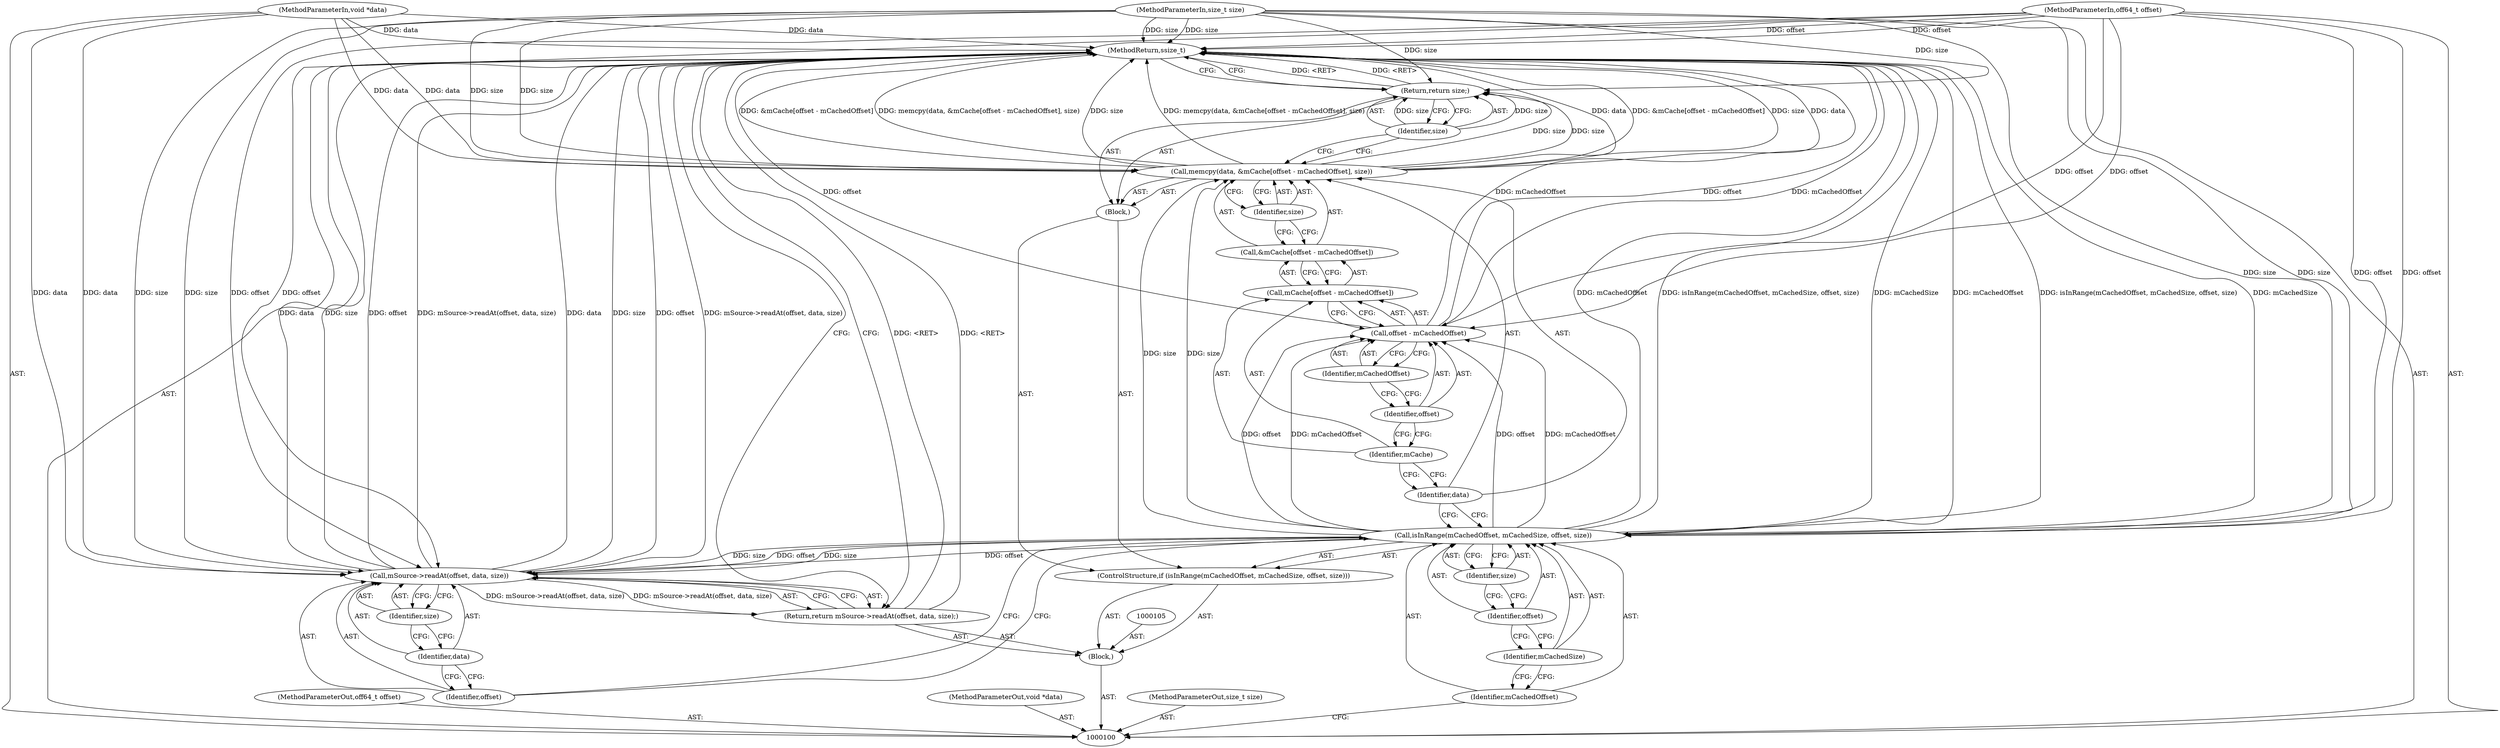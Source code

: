 digraph "0_Android_d48f0f145f8f0f4472bc0af668ac9a8bce44ba9b_1" {
"1000129" [label="(MethodReturn,ssize_t)"];
"1000101" [label="(MethodParameterIn,off64_t offset)"];
"1000171" [label="(MethodParameterOut,off64_t offset)"];
"1000102" [label="(MethodParameterIn,void *data)"];
"1000172" [label="(MethodParameterOut,void *data)"];
"1000103" [label="(MethodParameterIn,size_t size)"];
"1000173" [label="(MethodParameterOut,size_t size)"];
"1000104" [label="(Block,)"];
"1000108" [label="(Identifier,mCachedOffset)"];
"1000109" [label="(Identifier,mCachedSize)"];
"1000106" [label="(ControlStructure,if (isInRange(mCachedOffset, mCachedSize, offset, size)))"];
"1000110" [label="(Identifier,offset)"];
"1000111" [label="(Identifier,size)"];
"1000112" [label="(Block,)"];
"1000107" [label="(Call,isInRange(mCachedOffset, mCachedSize, offset, size))"];
"1000114" [label="(Identifier,data)"];
"1000115" [label="(Call,&mCache[offset - mCachedOffset])"];
"1000116" [label="(Call,mCache[offset - mCachedOffset])"];
"1000117" [label="(Identifier,mCache)"];
"1000118" [label="(Call,offset - mCachedOffset)"];
"1000119" [label="(Identifier,offset)"];
"1000120" [label="(Identifier,mCachedOffset)"];
"1000121" [label="(Identifier,size)"];
"1000113" [label="(Call,memcpy(data, &mCache[offset - mCachedOffset], size))"];
"1000123" [label="(Identifier,size)"];
"1000122" [label="(Return,return size;)"];
"1000124" [label="(Return,return mSource->readAt(offset, data, size);)"];
"1000126" [label="(Identifier,offset)"];
"1000127" [label="(Identifier,data)"];
"1000128" [label="(Identifier,size)"];
"1000125" [label="(Call,mSource->readAt(offset, data, size))"];
"1000129" -> "1000100"  [label="AST: "];
"1000129" -> "1000122"  [label="CFG: "];
"1000129" -> "1000124"  [label="CFG: "];
"1000122" -> "1000129"  [label="DDG: <RET>"];
"1000124" -> "1000129"  [label="DDG: <RET>"];
"1000125" -> "1000129"  [label="DDG: offset"];
"1000125" -> "1000129"  [label="DDG: mSource->readAt(offset, data, size)"];
"1000125" -> "1000129"  [label="DDG: data"];
"1000125" -> "1000129"  [label="DDG: size"];
"1000107" -> "1000129"  [label="DDG: mCachedOffset"];
"1000107" -> "1000129"  [label="DDG: isInRange(mCachedOffset, mCachedSize, offset, size)"];
"1000107" -> "1000129"  [label="DDG: mCachedSize"];
"1000113" -> "1000129"  [label="DDG: data"];
"1000113" -> "1000129"  [label="DDG: &mCache[offset - mCachedOffset]"];
"1000113" -> "1000129"  [label="DDG: size"];
"1000113" -> "1000129"  [label="DDG: memcpy(data, &mCache[offset - mCachedOffset], size)"];
"1000103" -> "1000129"  [label="DDG: size"];
"1000102" -> "1000129"  [label="DDG: data"];
"1000118" -> "1000129"  [label="DDG: offset"];
"1000118" -> "1000129"  [label="DDG: mCachedOffset"];
"1000101" -> "1000129"  [label="DDG: offset"];
"1000101" -> "1000100"  [label="AST: "];
"1000101" -> "1000129"  [label="DDG: offset"];
"1000101" -> "1000107"  [label="DDG: offset"];
"1000101" -> "1000118"  [label="DDG: offset"];
"1000101" -> "1000125"  [label="DDG: offset"];
"1000171" -> "1000100"  [label="AST: "];
"1000102" -> "1000100"  [label="AST: "];
"1000102" -> "1000129"  [label="DDG: data"];
"1000102" -> "1000113"  [label="DDG: data"];
"1000102" -> "1000125"  [label="DDG: data"];
"1000172" -> "1000100"  [label="AST: "];
"1000103" -> "1000100"  [label="AST: "];
"1000103" -> "1000129"  [label="DDG: size"];
"1000103" -> "1000107"  [label="DDG: size"];
"1000103" -> "1000113"  [label="DDG: size"];
"1000103" -> "1000122"  [label="DDG: size"];
"1000103" -> "1000125"  [label="DDG: size"];
"1000173" -> "1000100"  [label="AST: "];
"1000104" -> "1000100"  [label="AST: "];
"1000105" -> "1000104"  [label="AST: "];
"1000106" -> "1000104"  [label="AST: "];
"1000124" -> "1000104"  [label="AST: "];
"1000108" -> "1000107"  [label="AST: "];
"1000108" -> "1000100"  [label="CFG: "];
"1000109" -> "1000108"  [label="CFG: "];
"1000109" -> "1000107"  [label="AST: "];
"1000109" -> "1000108"  [label="CFG: "];
"1000110" -> "1000109"  [label="CFG: "];
"1000106" -> "1000104"  [label="AST: "];
"1000107" -> "1000106"  [label="AST: "];
"1000112" -> "1000106"  [label="AST: "];
"1000110" -> "1000107"  [label="AST: "];
"1000110" -> "1000109"  [label="CFG: "];
"1000111" -> "1000110"  [label="CFG: "];
"1000111" -> "1000107"  [label="AST: "];
"1000111" -> "1000110"  [label="CFG: "];
"1000107" -> "1000111"  [label="CFG: "];
"1000112" -> "1000106"  [label="AST: "];
"1000113" -> "1000112"  [label="AST: "];
"1000122" -> "1000112"  [label="AST: "];
"1000107" -> "1000106"  [label="AST: "];
"1000107" -> "1000111"  [label="CFG: "];
"1000108" -> "1000107"  [label="AST: "];
"1000109" -> "1000107"  [label="AST: "];
"1000110" -> "1000107"  [label="AST: "];
"1000111" -> "1000107"  [label="AST: "];
"1000114" -> "1000107"  [label="CFG: "];
"1000126" -> "1000107"  [label="CFG: "];
"1000107" -> "1000129"  [label="DDG: mCachedOffset"];
"1000107" -> "1000129"  [label="DDG: isInRange(mCachedOffset, mCachedSize, offset, size)"];
"1000107" -> "1000129"  [label="DDG: mCachedSize"];
"1000101" -> "1000107"  [label="DDG: offset"];
"1000103" -> "1000107"  [label="DDG: size"];
"1000107" -> "1000118"  [label="DDG: offset"];
"1000107" -> "1000118"  [label="DDG: mCachedOffset"];
"1000107" -> "1000113"  [label="DDG: size"];
"1000107" -> "1000125"  [label="DDG: offset"];
"1000107" -> "1000125"  [label="DDG: size"];
"1000114" -> "1000113"  [label="AST: "];
"1000114" -> "1000107"  [label="CFG: "];
"1000117" -> "1000114"  [label="CFG: "];
"1000115" -> "1000113"  [label="AST: "];
"1000115" -> "1000116"  [label="CFG: "];
"1000116" -> "1000115"  [label="AST: "];
"1000121" -> "1000115"  [label="CFG: "];
"1000116" -> "1000115"  [label="AST: "];
"1000116" -> "1000118"  [label="CFG: "];
"1000117" -> "1000116"  [label="AST: "];
"1000118" -> "1000116"  [label="AST: "];
"1000115" -> "1000116"  [label="CFG: "];
"1000117" -> "1000116"  [label="AST: "];
"1000117" -> "1000114"  [label="CFG: "];
"1000119" -> "1000117"  [label="CFG: "];
"1000118" -> "1000116"  [label="AST: "];
"1000118" -> "1000120"  [label="CFG: "];
"1000119" -> "1000118"  [label="AST: "];
"1000120" -> "1000118"  [label="AST: "];
"1000116" -> "1000118"  [label="CFG: "];
"1000118" -> "1000129"  [label="DDG: offset"];
"1000118" -> "1000129"  [label="DDG: mCachedOffset"];
"1000107" -> "1000118"  [label="DDG: offset"];
"1000107" -> "1000118"  [label="DDG: mCachedOffset"];
"1000101" -> "1000118"  [label="DDG: offset"];
"1000119" -> "1000118"  [label="AST: "];
"1000119" -> "1000117"  [label="CFG: "];
"1000120" -> "1000119"  [label="CFG: "];
"1000120" -> "1000118"  [label="AST: "];
"1000120" -> "1000119"  [label="CFG: "];
"1000118" -> "1000120"  [label="CFG: "];
"1000121" -> "1000113"  [label="AST: "];
"1000121" -> "1000115"  [label="CFG: "];
"1000113" -> "1000121"  [label="CFG: "];
"1000113" -> "1000112"  [label="AST: "];
"1000113" -> "1000121"  [label="CFG: "];
"1000114" -> "1000113"  [label="AST: "];
"1000115" -> "1000113"  [label="AST: "];
"1000121" -> "1000113"  [label="AST: "];
"1000123" -> "1000113"  [label="CFG: "];
"1000113" -> "1000129"  [label="DDG: data"];
"1000113" -> "1000129"  [label="DDG: &mCache[offset - mCachedOffset]"];
"1000113" -> "1000129"  [label="DDG: size"];
"1000113" -> "1000129"  [label="DDG: memcpy(data, &mCache[offset - mCachedOffset], size)"];
"1000102" -> "1000113"  [label="DDG: data"];
"1000107" -> "1000113"  [label="DDG: size"];
"1000103" -> "1000113"  [label="DDG: size"];
"1000113" -> "1000122"  [label="DDG: size"];
"1000123" -> "1000122"  [label="AST: "];
"1000123" -> "1000113"  [label="CFG: "];
"1000122" -> "1000123"  [label="CFG: "];
"1000123" -> "1000122"  [label="DDG: size"];
"1000122" -> "1000112"  [label="AST: "];
"1000122" -> "1000123"  [label="CFG: "];
"1000123" -> "1000122"  [label="AST: "];
"1000129" -> "1000122"  [label="CFG: "];
"1000122" -> "1000129"  [label="DDG: <RET>"];
"1000123" -> "1000122"  [label="DDG: size"];
"1000113" -> "1000122"  [label="DDG: size"];
"1000103" -> "1000122"  [label="DDG: size"];
"1000124" -> "1000104"  [label="AST: "];
"1000124" -> "1000125"  [label="CFG: "];
"1000125" -> "1000124"  [label="AST: "];
"1000129" -> "1000124"  [label="CFG: "];
"1000124" -> "1000129"  [label="DDG: <RET>"];
"1000125" -> "1000124"  [label="DDG: mSource->readAt(offset, data, size)"];
"1000126" -> "1000125"  [label="AST: "];
"1000126" -> "1000107"  [label="CFG: "];
"1000127" -> "1000126"  [label="CFG: "];
"1000127" -> "1000125"  [label="AST: "];
"1000127" -> "1000126"  [label="CFG: "];
"1000128" -> "1000127"  [label="CFG: "];
"1000128" -> "1000125"  [label="AST: "];
"1000128" -> "1000127"  [label="CFG: "];
"1000125" -> "1000128"  [label="CFG: "];
"1000125" -> "1000124"  [label="AST: "];
"1000125" -> "1000128"  [label="CFG: "];
"1000126" -> "1000125"  [label="AST: "];
"1000127" -> "1000125"  [label="AST: "];
"1000128" -> "1000125"  [label="AST: "];
"1000124" -> "1000125"  [label="CFG: "];
"1000125" -> "1000129"  [label="DDG: offset"];
"1000125" -> "1000129"  [label="DDG: mSource->readAt(offset, data, size)"];
"1000125" -> "1000129"  [label="DDG: data"];
"1000125" -> "1000129"  [label="DDG: size"];
"1000125" -> "1000124"  [label="DDG: mSource->readAt(offset, data, size)"];
"1000107" -> "1000125"  [label="DDG: offset"];
"1000107" -> "1000125"  [label="DDG: size"];
"1000101" -> "1000125"  [label="DDG: offset"];
"1000102" -> "1000125"  [label="DDG: data"];
"1000103" -> "1000125"  [label="DDG: size"];
}
